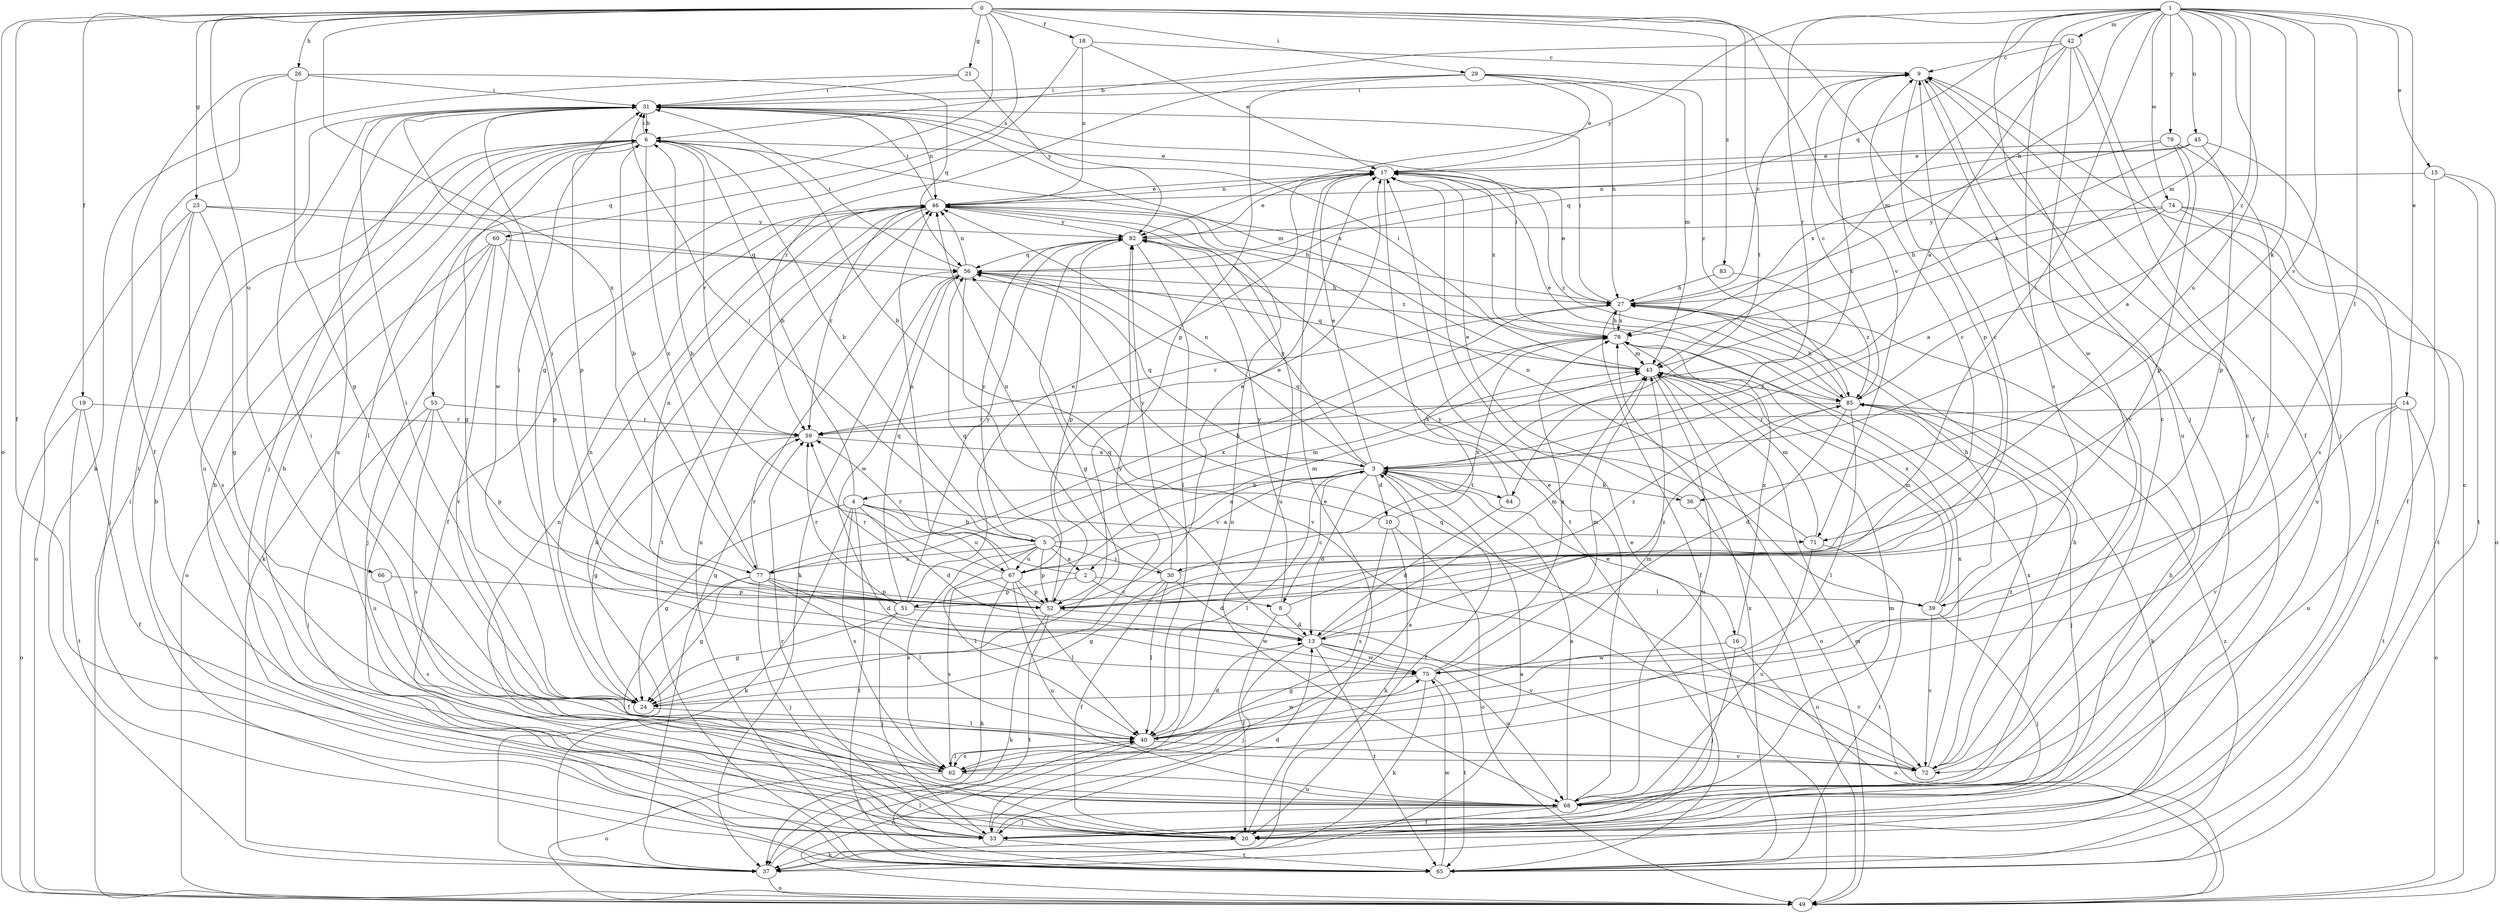 strict digraph  {
0;
1;
2;
3;
4;
5;
6;
8;
9;
10;
13;
14;
15;
16;
17;
18;
19;
20;
21;
23;
24;
26;
27;
29;
30;
31;
33;
36;
37;
39;
40;
42;
43;
45;
46;
49;
51;
52;
53;
56;
59;
60;
62;
64;
65;
66;
67;
68;
71;
72;
74;
75;
77;
78;
79;
82;
83;
85;
0 -> 18  [label=f];
0 -> 19  [label=f];
0 -> 20  [label=f];
0 -> 21  [label=g];
0 -> 23  [label=g];
0 -> 26  [label=h];
0 -> 29  [label=i];
0 -> 33  [label=j];
0 -> 49  [label=o];
0 -> 53  [label=q];
0 -> 60  [label=s];
0 -> 64  [label=t];
0 -> 66  [label=u];
0 -> 71  [label=v];
0 -> 77  [label=x];
0 -> 83  [label=z];
1 -> 14  [label=e];
1 -> 15  [label=e];
1 -> 20  [label=f];
1 -> 27  [label=h];
1 -> 30  [label=i];
1 -> 36  [label=k];
1 -> 39  [label=l];
1 -> 42  [label=m];
1 -> 43  [label=m];
1 -> 45  [label=n];
1 -> 56  [label=q];
1 -> 59  [label=r];
1 -> 62  [label=s];
1 -> 67  [label=u];
1 -> 71  [label=v];
1 -> 74  [label=w];
1 -> 79  [label=y];
1 -> 82  [label=y];
1 -> 85  [label=z];
2 -> 8  [label=c];
2 -> 39  [label=l];
2 -> 51  [label=p];
2 -> 59  [label=r];
3 -> 2  [label=a];
3 -> 4  [label=b];
3 -> 8  [label=c];
3 -> 9  [label=c];
3 -> 10  [label=d];
3 -> 13  [label=d];
3 -> 16  [label=e];
3 -> 17  [label=e];
3 -> 20  [label=f];
3 -> 36  [label=k];
3 -> 40  [label=l];
3 -> 46  [label=n];
3 -> 56  [label=q];
3 -> 64  [label=t];
3 -> 82  [label=y];
4 -> 5  [label=b];
4 -> 6  [label=b];
4 -> 13  [label=d];
4 -> 24  [label=g];
4 -> 37  [label=k];
4 -> 62  [label=s];
4 -> 65  [label=t];
4 -> 67  [label=u];
4 -> 71  [label=v];
5 -> 2  [label=a];
5 -> 3  [label=a];
5 -> 6  [label=b];
5 -> 30  [label=i];
5 -> 31  [label=i];
5 -> 40  [label=l];
5 -> 43  [label=m];
5 -> 52  [label=p];
5 -> 62  [label=s];
5 -> 67  [label=u];
5 -> 77  [label=x];
5 -> 82  [label=y];
6 -> 17  [label=e];
6 -> 24  [label=g];
6 -> 31  [label=i];
6 -> 40  [label=l];
6 -> 52  [label=p];
6 -> 59  [label=r];
6 -> 68  [label=u];
6 -> 77  [label=x];
6 -> 78  [label=x];
8 -> 13  [label=d];
8 -> 20  [label=f];
8 -> 82  [label=y];
8 -> 85  [label=z];
9 -> 31  [label=i];
9 -> 52  [label=p];
9 -> 68  [label=u];
9 -> 72  [label=v];
10 -> 6  [label=b];
10 -> 37  [label=k];
10 -> 49  [label=o];
10 -> 62  [label=s];
10 -> 78  [label=x];
13 -> 31  [label=i];
13 -> 33  [label=j];
13 -> 43  [label=m];
13 -> 56  [label=q];
13 -> 65  [label=t];
13 -> 68  [label=u];
13 -> 72  [label=v];
13 -> 75  [label=w];
13 -> 85  [label=z];
14 -> 49  [label=o];
14 -> 59  [label=r];
14 -> 65  [label=t];
14 -> 68  [label=u];
14 -> 72  [label=v];
15 -> 20  [label=f];
15 -> 46  [label=n];
15 -> 49  [label=o];
15 -> 65  [label=t];
16 -> 33  [label=j];
16 -> 49  [label=o];
16 -> 75  [label=w];
16 -> 78  [label=x];
17 -> 46  [label=n];
17 -> 65  [label=t];
17 -> 78  [label=x];
17 -> 85  [label=z];
18 -> 9  [label=c];
18 -> 17  [label=e];
18 -> 24  [label=g];
18 -> 46  [label=n];
19 -> 20  [label=f];
19 -> 49  [label=o];
19 -> 59  [label=r];
19 -> 65  [label=t];
20 -> 17  [label=e];
20 -> 37  [label=k];
20 -> 46  [label=n];
21 -> 31  [label=i];
21 -> 37  [label=k];
21 -> 82  [label=y];
23 -> 24  [label=g];
23 -> 33  [label=j];
23 -> 49  [label=o];
23 -> 62  [label=s];
23 -> 82  [label=y];
23 -> 85  [label=z];
24 -> 31  [label=i];
24 -> 40  [label=l];
24 -> 46  [label=n];
24 -> 82  [label=y];
26 -> 20  [label=f];
26 -> 24  [label=g];
26 -> 31  [label=i];
26 -> 56  [label=q];
26 -> 65  [label=t];
27 -> 9  [label=c];
27 -> 17  [label=e];
27 -> 20  [label=f];
27 -> 31  [label=i];
27 -> 59  [label=r];
27 -> 78  [label=x];
29 -> 17  [label=e];
29 -> 27  [label=h];
29 -> 31  [label=i];
29 -> 43  [label=m];
29 -> 52  [label=p];
29 -> 59  [label=r];
29 -> 85  [label=z];
30 -> 13  [label=d];
30 -> 20  [label=f];
30 -> 24  [label=g];
30 -> 40  [label=l];
30 -> 46  [label=n];
30 -> 78  [label=x];
30 -> 82  [label=y];
31 -> 6  [label=b];
31 -> 33  [label=j];
31 -> 43  [label=m];
31 -> 46  [label=n];
31 -> 68  [label=u];
31 -> 75  [label=w];
33 -> 6  [label=b];
33 -> 13  [label=d];
33 -> 27  [label=h];
33 -> 43  [label=m];
33 -> 46  [label=n];
33 -> 59  [label=r];
33 -> 65  [label=t];
36 -> 17  [label=e];
36 -> 49  [label=o];
37 -> 3  [label=a];
37 -> 40  [label=l];
37 -> 49  [label=o];
37 -> 56  [label=q];
39 -> 27  [label=h];
39 -> 33  [label=j];
39 -> 43  [label=m];
39 -> 72  [label=v];
39 -> 78  [label=x];
39 -> 82  [label=y];
40 -> 13  [label=d];
40 -> 43  [label=m];
40 -> 49  [label=o];
40 -> 62  [label=s];
40 -> 72  [label=v];
40 -> 75  [label=w];
42 -> 3  [label=a];
42 -> 6  [label=b];
42 -> 9  [label=c];
42 -> 20  [label=f];
42 -> 33  [label=j];
42 -> 43  [label=m];
42 -> 75  [label=w];
43 -> 31  [label=i];
43 -> 49  [label=o];
43 -> 56  [label=q];
43 -> 68  [label=u];
43 -> 85  [label=z];
45 -> 17  [label=e];
45 -> 52  [label=p];
45 -> 56  [label=q];
45 -> 62  [label=s];
45 -> 78  [label=x];
46 -> 17  [label=e];
46 -> 20  [label=f];
46 -> 27  [label=h];
46 -> 31  [label=i];
46 -> 37  [label=k];
46 -> 59  [label=r];
46 -> 65  [label=t];
46 -> 68  [label=u];
46 -> 82  [label=y];
49 -> 9  [label=c];
49 -> 17  [label=e];
49 -> 31  [label=i];
49 -> 43  [label=m];
51 -> 9  [label=c];
51 -> 17  [label=e];
51 -> 24  [label=g];
51 -> 31  [label=i];
51 -> 33  [label=j];
51 -> 46  [label=n];
51 -> 56  [label=q];
51 -> 59  [label=r];
51 -> 75  [label=w];
51 -> 82  [label=y];
52 -> 9  [label=c];
52 -> 17  [label=e];
52 -> 37  [label=k];
52 -> 56  [label=q];
52 -> 59  [label=r];
52 -> 65  [label=t];
52 -> 72  [label=v];
53 -> 33  [label=j];
53 -> 52  [label=p];
53 -> 59  [label=r];
53 -> 62  [label=s];
53 -> 68  [label=u];
56 -> 27  [label=h];
56 -> 31  [label=i];
56 -> 37  [label=k];
56 -> 46  [label=n];
56 -> 72  [label=v];
56 -> 75  [label=w];
59 -> 3  [label=a];
59 -> 24  [label=g];
60 -> 33  [label=j];
60 -> 37  [label=k];
60 -> 49  [label=o];
60 -> 52  [label=p];
60 -> 56  [label=q];
60 -> 72  [label=v];
62 -> 3  [label=a];
62 -> 31  [label=i];
62 -> 40  [label=l];
62 -> 49  [label=o];
62 -> 68  [label=u];
64 -> 13  [label=d];
64 -> 56  [label=q];
65 -> 6  [label=b];
65 -> 46  [label=n];
65 -> 75  [label=w];
65 -> 78  [label=x];
65 -> 85  [label=z];
66 -> 52  [label=p];
66 -> 62  [label=s];
67 -> 6  [label=b];
67 -> 17  [label=e];
67 -> 37  [label=k];
67 -> 40  [label=l];
67 -> 43  [label=m];
67 -> 46  [label=n];
67 -> 52  [label=p];
67 -> 62  [label=s];
67 -> 68  [label=u];
68 -> 3  [label=a];
68 -> 6  [label=b];
68 -> 9  [label=c];
68 -> 17  [label=e];
68 -> 20  [label=f];
68 -> 33  [label=j];
68 -> 78  [label=x];
71 -> 43  [label=m];
71 -> 46  [label=n];
71 -> 65  [label=t];
71 -> 68  [label=u];
72 -> 9  [label=c];
72 -> 27  [label=h];
72 -> 56  [label=q];
72 -> 78  [label=x];
72 -> 85  [label=z];
74 -> 3  [label=a];
74 -> 20  [label=f];
74 -> 27  [label=h];
74 -> 65  [label=t];
74 -> 68  [label=u];
74 -> 82  [label=y];
75 -> 24  [label=g];
75 -> 37  [label=k];
75 -> 43  [label=m];
75 -> 65  [label=t];
75 -> 78  [label=x];
77 -> 6  [label=b];
77 -> 13  [label=d];
77 -> 20  [label=f];
77 -> 24  [label=g];
77 -> 27  [label=h];
77 -> 33  [label=j];
77 -> 40  [label=l];
77 -> 52  [label=p];
77 -> 59  [label=r];
77 -> 78  [label=x];
78 -> 27  [label=h];
78 -> 31  [label=i];
78 -> 43  [label=m];
79 -> 3  [label=a];
79 -> 17  [label=e];
79 -> 40  [label=l];
79 -> 52  [label=p];
79 -> 78  [label=x];
82 -> 17  [label=e];
82 -> 24  [label=g];
82 -> 40  [label=l];
82 -> 52  [label=p];
82 -> 56  [label=q];
83 -> 27  [label=h];
83 -> 85  [label=z];
85 -> 9  [label=c];
85 -> 13  [label=d];
85 -> 17  [label=e];
85 -> 27  [label=h];
85 -> 33  [label=j];
85 -> 37  [label=k];
85 -> 40  [label=l];
85 -> 59  [label=r];
}
